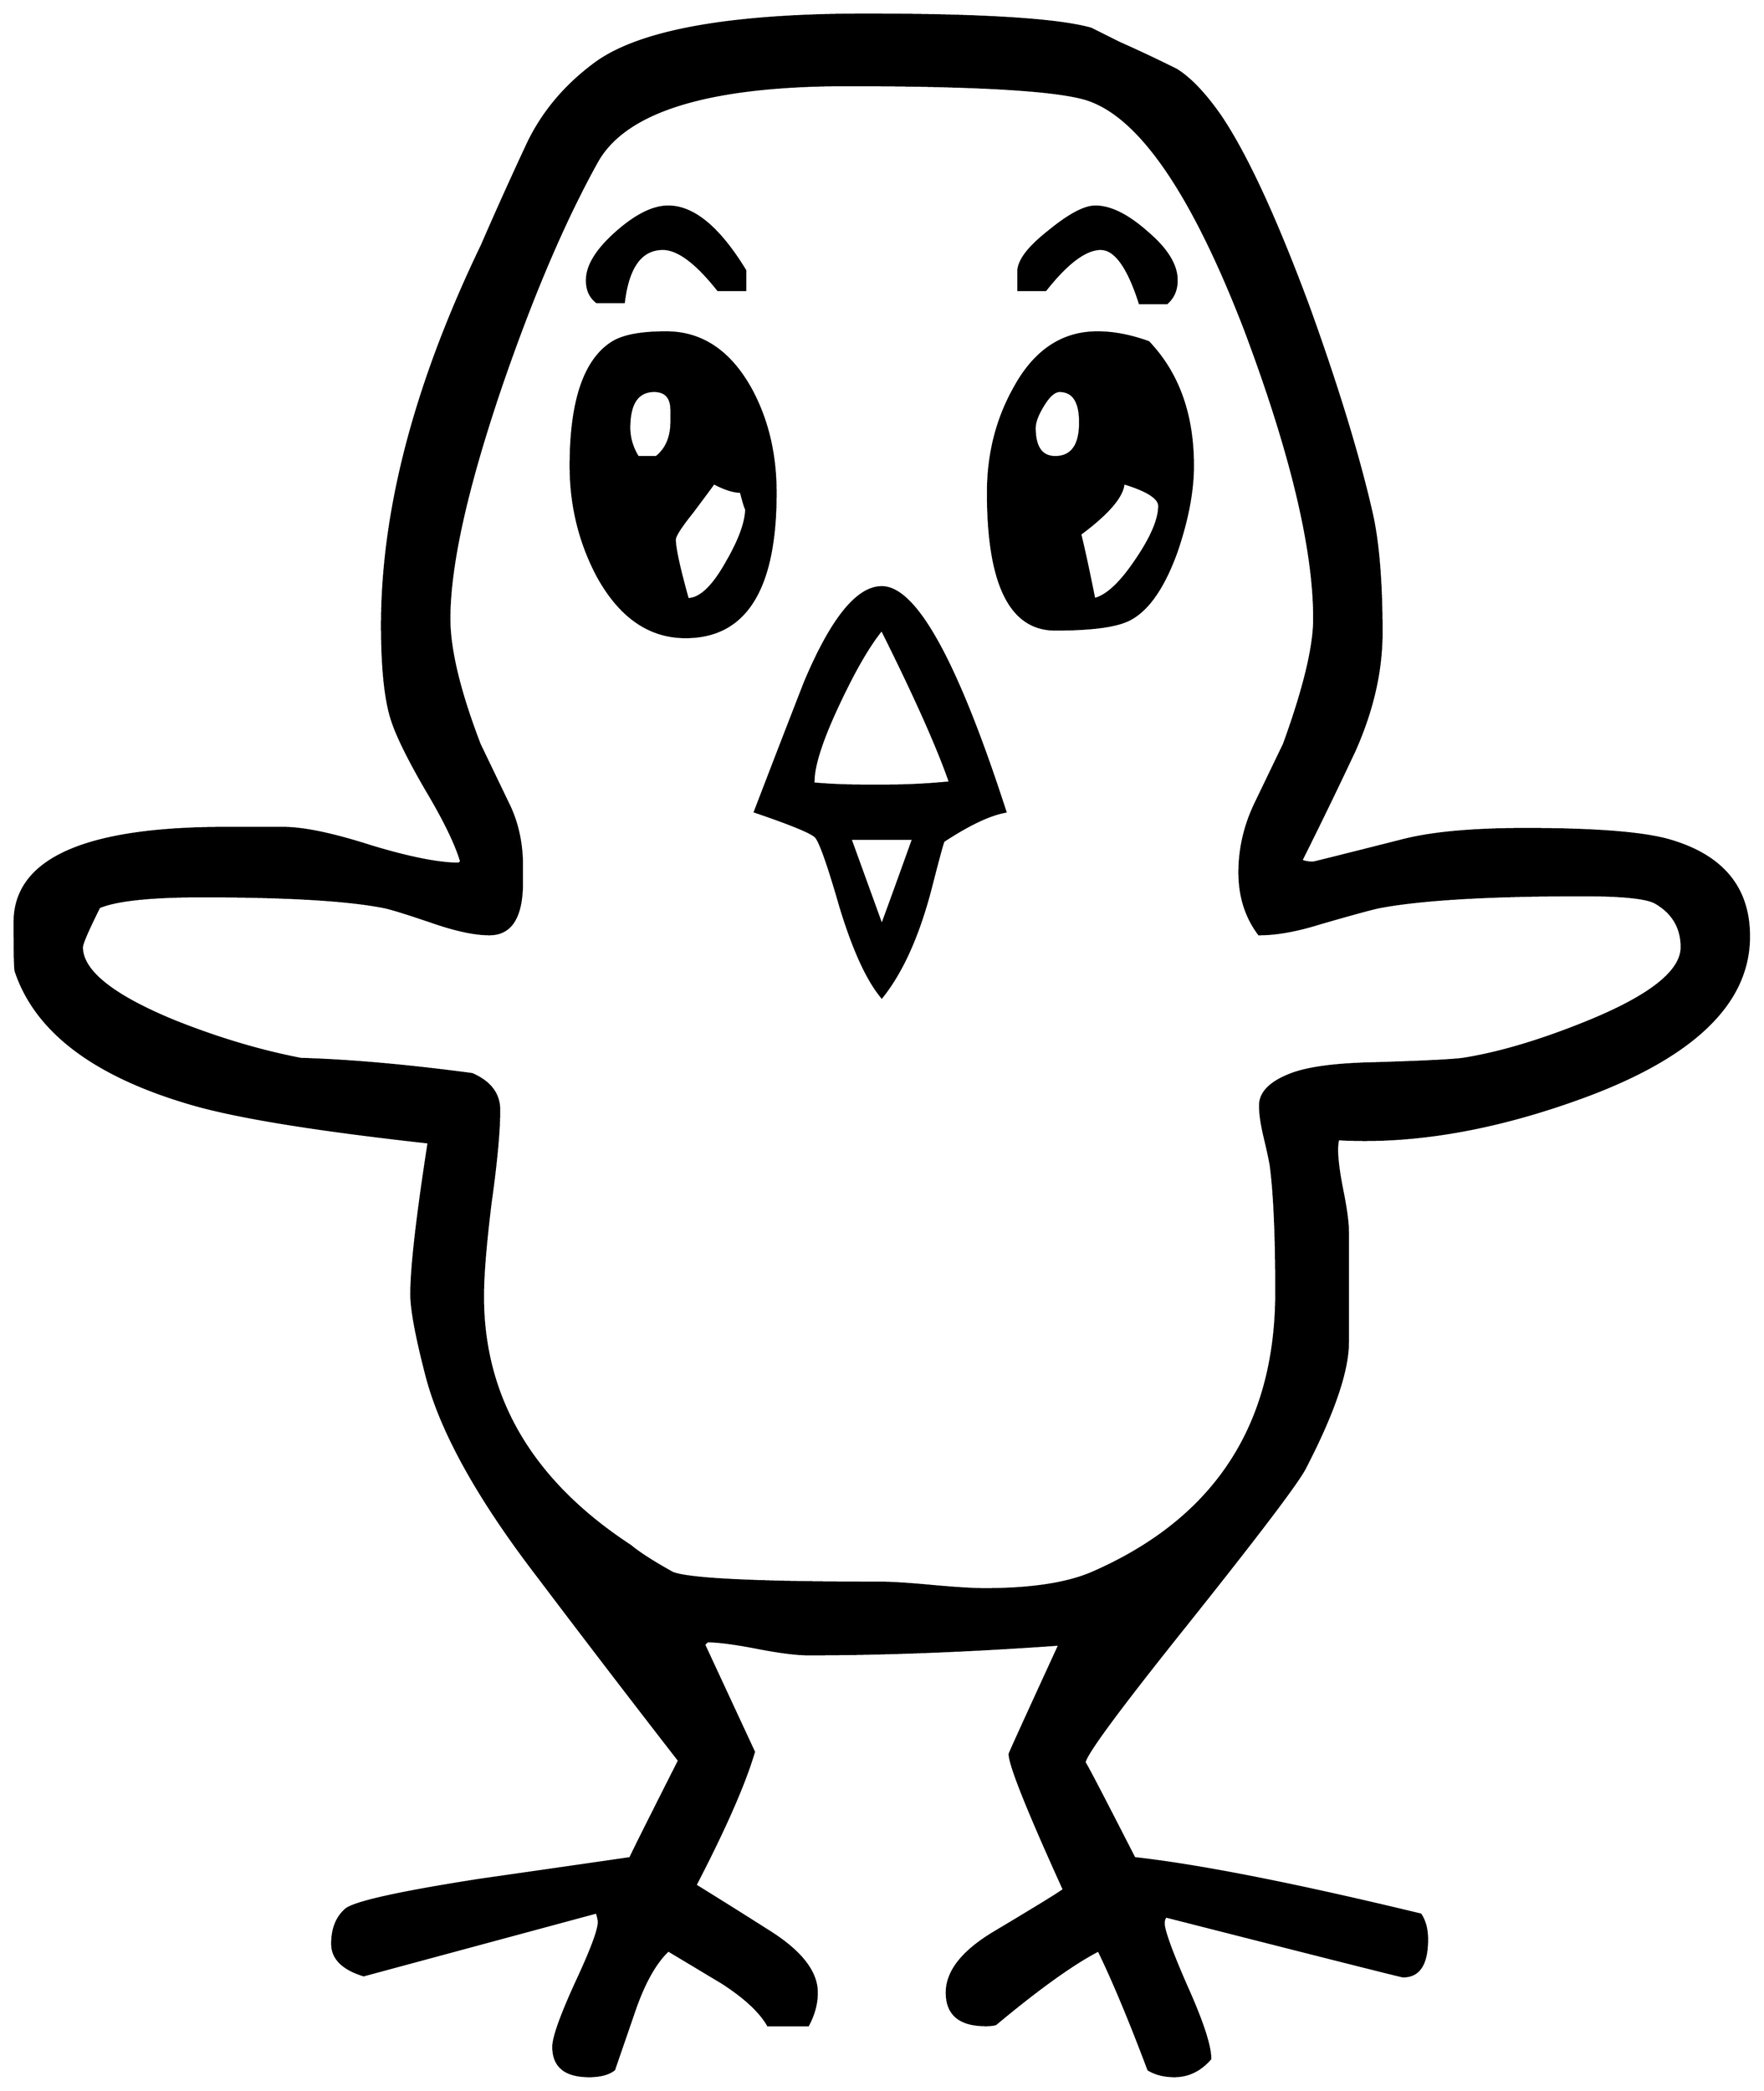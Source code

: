 


\begin{tikzpicture}[y=0.80pt, x=0.80pt, yscale=-1.0, xscale=1.0, inner sep=0pt, outer sep=0pt]
\begin{scope}[shift={(100.0,1678.0)},nonzero rule]
  \path[draw=.,fill=.,line width=1.600pt] (1682.0,-655.0) ..
    controls (1682.0,-594.333) and (1632.0,-545.333) ..
    (1532.0,-508.0) .. controls (1449.333,-477.333) and
    (1373.0,-464.0) .. (1303.0,-468.0) .. controls
    (1302.333,-465.333) and (1302.0,-462.0) .. (1302.0,-458.0) ..
    controls (1302.0,-449.333) and (1303.667,-436.667) ..
    (1307.0,-420.0) .. controls (1310.333,-403.333) and
    (1312.0,-390.667) .. (1312.0,-382.0) -- (1312.0,-281.0) ..
    controls (1312.0,-254.333) and (1298.667,-215.333) ..
    (1272.0,-164.0) .. controls (1264.0,-149.333) and
    (1227.0,-100.667) .. (1161.0,-18.0) .. controls (1099.667,58.667)
    and (1069.0,100.333) .. (1069.0,107.0) .. controls
    (1069.0,105.667) and (1084.333,135.0) .. (1115.0,195.0) ..
    controls (1175.0,201.667) and (1263.0,219.0) .. (1379.0,247.0)
    .. controls (1383.0,253.0) and (1385.0,260.667) ..
    (1385.0,270.0) .. controls (1385.0,292.667) and (1377.667,304.0)
    .. (1363.0,304.0) .. controls (1361.667,304.0) and
    (1289.0,285.667) .. (1145.0,249.0) -- (1145.0,248.0) ..
    controls (1143.0,249.333) and (1142.0,251.667) .. (1142.0,255.0)
    .. controls (1142.0,261.667) and (1149.0,281.0) ..
    (1163.0,313.0) .. controls (1177.667,345.667) and (1185.0,368.0)
    .. (1185.0,380.0) .. controls (1175.667,390.667) and
    (1164.667,396.0) .. (1152.0,396.0) .. controls (1142.667,396.0)
    and (1134.667,394.0) .. (1128.0,390.0) .. controls
    (1110.667,344.0) and (1095.333,307.333) .. (1082.0,280.0) ..
    controls (1058.667,292.0) and (1027.0,314.667) .. (987.0,348.0)
    .. controls (985.0,348.667) and (982.0,349.0) .. (978.0,349.0)
    .. controls (954.0,349.0) and (942.0,339.0) .. (942.0,319.0)
    .. controls (942.0,299.667) and (956.333,281.333) .. (985.0,264.0)
    .. controls (1026.333,239.333) and (1048.0,226.0) ..
    (1050.0,224.0) .. controls (1016.667,150.667) and (1000.0,109.0)
    .. (1000.0,99.0) .. controls (1000.0,98.333) and (1015.333,64.667)
    .. (1046.0,-2.0) .. controls (962.0,4.0) and (884.667,7.0) ..
    (814.0,7.0) .. controls (803.333,7.0) and (787.667,5.0) ..
    (767.0,1.0) .. controls (746.333,-3.0) and (731.0,-5.0) ..
    (721.0,-5.0) -- (718.0,-2.0) -- (764.0,97.0) .. controls
    (755.333,126.333) and (737.333,167.333) .. (710.0,220.0) .. controls
    (732.667,234.0) and (755.0,248.0) .. (777.0,262.0) .. controls
    (807.0,280.667) and (822.0,299.667) .. (822.0,319.0) .. controls
    (822.0,329.0) and (819.333,339.0) .. (814.0,349.0) --
    (777.0,349.0) .. controls (769.667,336.333) and (755.667,323.333) ..
    (735.0,310.0) .. controls (718.333,300.0) and (701.667,290.0) ..
    (685.0,280.0) .. controls (673.667,290.667) and (663.667,308.0) ..
    (655.0,332.0) .. controls (648.333,351.333) and (641.667,370.667) ..
    (635.0,390.0) .. controls (629.667,394.0) and (622.0,396.0) ..
    (612.0,396.0) .. controls (590.0,396.0) and (579.0,387.0) ..
    (579.0,369.0) .. controls (579.0,360.333) and (586.0,340.667) ..
    (600.0,310.0) .. controls (614.0,280.0) and (621.0,261.333) ..
    (621.0,254.0) .. controls (621.0,252.0) and (620.333,249.0) ..
    (619.0,245.0) -- (404.0,303.0) .. controls (384.667,297.0) and
    (375.0,287.333) .. (375.0,274.0) .. controls (375.0,260.0) and
    (379.333,249.333) .. (388.0,242.0) .. controls (397.333,235.333) and
    (438.333,226.333) .. (511.0,215.0) .. controls (557.667,208.333) and
    (604.0,201.667) .. (650.0,195.0) .. controls (650.667,193.0) and
    (665.667,163.0) .. (695.0,105.0) .. controls (651.0,48.333) and
    (607.333,-8.667) .. (564.0,-66.0) .. controls (509.333,-137.333) and
    (475.333,-198.667) .. (462.0,-250.0) .. controls (452.667,-286.0)
    and (448.0,-311.0) .. (448.0,-325.0) .. controls
    (448.0,-349.667) and (453.333,-396.333) .. (464.0,-465.0) ..
    controls (361.333,-476.333) and (289.0,-488.0) .. (247.0,-500.0)
    .. controls (156.333,-526.0) and (101.667,-567.0) ..
    (83.0,-623.0) .. controls (82.333,-625.0) and (82.0,-640.0) ..
    (82.0,-668.0) .. controls (82.0,-726.0) and (146.667,-755.0)
    .. (276.0,-755.0) -- (330.0,-755.0) .. controls
    (348.667,-755.0) and (375.667,-749.333) .. (411.0,-738.0) ..
    controls (446.333,-727.333) and (473.333,-722.0) .. (492.0,-722.0)
    -- (494.0,-724.0) .. controls (489.333,-740.0) and
    (478.667,-762.0) .. (462.0,-790.0) .. controls (445.333,-818.667)
    and (434.667,-840.333) .. (430.0,-855.0) .. controls
    (424.0,-873.667) and (421.0,-902.667) .. (421.0,-942.0) ..
    controls (421.0,-1048.0) and (451.667,-1164.667) ..
    (513.0,-1292.0) .. controls (526.333,-1322.667) and
    (540.0,-1353.0) .. (554.0,-1383.0) .. controls
    (568.0,-1413.667) and (589.667,-1439.667) .. (619.0,-1461.0) ..
    controls (660.333,-1490.333) and (743.0,-1505.0) ..
    (867.0,-1505.0) .. controls (975.0,-1505.0) and
    (1044.333,-1500.667) .. (1075.0,-1492.0) .. controls
    (1075.0,-1492.0) and (1083.667,-1487.667) .. (1101.0,-1479.0) ..
    controls (1119.0,-1471.0) and (1136.667,-1462.667) ..
    (1154.0,-1454.0) .. controls (1166.667,-1446.0) and
    (1180.0,-1432.0) .. (1194.0,-1412.0) .. controls
    (1218.0,-1376.667) and (1245.333,-1317.667) .. (1276.0,-1235.0) ..
    controls (1302.667,-1161.0) and (1322.0,-1097.667) ..
    (1334.0,-1045.0) .. controls (1340.0,-1018.333) and
    (1343.0,-981.667) .. (1343.0,-935.0) .. controls
    (1343.0,-899.667) and (1334.667,-863.333) .. (1318.0,-826.0) ..
    controls (1302.0,-792.0) and (1285.667,-758.333) ..
    (1269.0,-725.0) .. controls (1271.667,-723.667) and
    (1275.333,-723.0) .. (1280.0,-723.0) .. controls
    (1280.667,-723.0) and (1308.667,-730.0) .. (1364.0,-744.0) ..
    controls (1390.667,-750.667) and (1428.0,-754.0) ..
    (1476.0,-754.0) .. controls (1538.667,-754.0) and
    (1582.333,-750.667) .. (1607.0,-744.0) .. controls
    (1657.0,-730.0) and (1682.0,-700.333) .. (1682.0,-655.0) --
    cycle(1620.0,-645.0) .. controls (1620.0,-663.0) and
    (1612.0,-676.667) .. (1596.0,-686.0) .. controls
    (1588.0,-690.667) and (1565.667,-693.0) .. (1529.0,-693.0) ..
    controls (1442.333,-693.0) and (1379.667,-689.333) ..
    (1341.0,-682.0) .. controls (1334.333,-680.667) and
    (1316.0,-675.667) .. (1286.0,-667.0) .. controls
    (1264.667,-660.333) and (1246.0,-657.0) .. (1230.0,-657.0) ..
    controls (1218.0,-673.0) and (1212.0,-692.0) ..
    (1212.0,-714.0) .. controls (1212.0,-735.333) and
    (1216.667,-756.0) .. (1226.0,-776.0) .. controls
    (1243.333,-812.0) and (1252.333,-830.667) .. (1253.0,-832.0) ..
    controls (1271.667,-883.333) and (1281.0,-922.0) ..
    (1281.0,-948.0) .. controls (1281.0,-1012.667) and
    (1259.667,-1101.667) .. (1217.0,-1215.0) .. controls
    (1168.333,-1341.0) and (1119.667,-1411.667) .. (1071.0,-1427.0) ..
    controls (1043.0,-1435.667) and (969.333,-1440.0) ..
    (850.0,-1440.0) .. controls (722.0,-1440.0) and
    (645.0,-1416.333) .. (619.0,-1369.0) .. controls
    (589.0,-1315.0) and (559.667,-1246.333) .. (531.0,-1163.0) ..
    controls (499.0,-1069.0) and (483.0,-997.333) ..
    (483.0,-948.0) .. controls (483.0,-919.333) and (492.333,-880.667)
    .. (511.0,-832.0) .. controls (519.667,-814.0) and
    (528.333,-796.0) .. (537.0,-778.0) .. controls (545.667,-760.667)
    and (550.0,-741.333) .. (550.0,-720.0) -- (550.0,-705.0) ..
    controls (550.0,-673.0) and (540.0,-657.0) .. (520.0,-657.0)
    .. controls (507.333,-657.0) and (491.0,-660.333) ..
    (471.0,-667.0) .. controls (445.667,-675.667) and (429.667,-680.667)
    .. (423.0,-682.0) .. controls (389.667,-688.667) and
    (333.667,-692.0) .. (255.0,-692.0) .. controls (207.667,-692.0)
    and (176.0,-688.667) .. (160.0,-682.0) .. controls
    (149.333,-660.667) and (144.0,-648.333) .. (144.0,-645.0) ..
    controls (144.0,-623.0) and (172.333,-600.333) .. (229.0,-577.0)
    .. controls (269.0,-561.0) and (308.0,-549.333) ..
    (346.0,-542.0) .. controls (391.333,-540.667) and (444.0,-536.0)
    .. (504.0,-528.0) .. controls (520.667,-520.667) and
    (529.0,-509.667) .. (529.0,-495.0) .. controls (529.0,-475.667)
    and (526.333,-447.0) .. (521.0,-409.0) .. controls
    (516.333,-371.0) and (514.0,-342.333) .. (514.0,-323.0) ..
    controls (514.0,-229.0) and (559.333,-152.333) .. (650.0,-93.0)
    .. controls (658.0,-86.333) and (671.0,-78.0) .. (689.0,-68.0)
    .. controls (704.333,-62.0) and (768.0,-59.0) .. (880.0,-59.0)
    .. controls (890.667,-59.0) and (906.667,-58.0) .. (928.0,-56.0)
    .. controls (950.0,-54.0) and (966.333,-53.0) .. (977.0,-53.0)
    .. controls (1019.667,-53.0) and (1052.667,-58.0) ..
    (1076.0,-68.0) .. controls (1189.333,-117.333) and
    (1246.0,-203.667) .. (1246.0,-327.0) .. controls
    (1246.0,-378.333) and (1244.333,-417.0) .. (1241.0,-443.0) ..
    controls (1240.333,-447.667) and (1238.333,-457.0) ..
    (1235.0,-471.0) .. controls (1232.333,-482.333) and
    (1231.0,-491.667) .. (1231.0,-499.0) .. controls
    (1231.0,-511.0) and (1240.667,-520.667) .. (1260.0,-528.0) ..
    controls (1276.0,-534.0) and (1301.667,-537.333) ..
    (1337.0,-538.0) .. controls (1381.0,-539.333) and
    (1408.0,-540.667) .. (1418.0,-542.0) .. controls
    (1452.0,-547.333) and (1491.0,-559.0) .. (1535.0,-577.0) ..
    controls (1591.667,-600.333) and (1620.0,-623.0) ..
    (1620.0,-645.0) -- cycle(1154.0,-1260.0) .. controls
    (1154.0,-1251.333) and (1151.0,-1244.333) .. (1145.0,-1239.0) --
    (1120.0,-1239.0) .. controls (1109.333,-1272.333) and
    (1097.333,-1289.0) .. (1084.0,-1289.0) .. controls
    (1070.0,-1289.0) and (1053.0,-1276.333) .. (1033.0,-1251.0) --
    (1008.0,-1251.0) -- (1008.0,-1268.0) .. controls
    (1008.0,-1278.0) and (1017.333,-1290.333) .. (1036.0,-1305.0) ..
    controls (1054.667,-1320.333) and (1069.0,-1328.0) ..
    (1079.0,-1328.0) .. controls (1093.0,-1328.0) and
    (1109.0,-1320.0) .. (1127.0,-1304.0) .. controls
    (1145.0,-1288.667) and (1154.0,-1274.0) .. (1154.0,-1260.0) --
    cycle(1169.0,-1089.0) .. controls (1169.0,-1065.667) and
    (1164.0,-1039.333) .. (1154.0,-1010.0) .. controls
    (1142.0,-976.667) and (1127.333,-955.667) .. (1110.0,-947.0) ..
    controls (1098.0,-941.0) and (1075.333,-938.0) ..
    (1042.0,-938.0) .. controls (1000.667,-938.0) and
    (980.0,-980.0) .. (980.0,-1064.0) .. controls
    (980.0,-1099.333) and (988.0,-1131.333) .. (1004.0,-1160.0) ..
    controls (1022.667,-1194.667) and (1048.333,-1212.0) ..
    (1081.0,-1212.0) .. controls (1095.667,-1212.0) and
    (1111.333,-1209.0) .. (1128.0,-1203.0) .. controls
    (1155.333,-1174.333) and (1169.0,-1136.333) .. (1169.0,-1089.0) --
    cycle(756.0,-1251.0) -- (731.0,-1251.0) .. controls
    (711.0,-1276.333) and (694.0,-1289.0) .. (680.0,-1289.0) ..
    controls (660.0,-1289.0) and (648.0,-1272.667) ..
    (644.0,-1240.0) -- (619.0,-1240.0) .. controls
    (613.0,-1244.667) and (610.0,-1251.333) .. (610.0,-1260.0) ..
    controls (610.0,-1273.333) and (619.0,-1288.0) ..
    (637.0,-1304.0) .. controls (655.0,-1320.0) and
    (671.0,-1328.0) .. (685.0,-1328.0) .. controls
    (708.333,-1328.0) and (732.0,-1308.333) .. (756.0,-1269.0) --
    (756.0,-1251.0) -- cycle(784.0,-1064.0) .. controls
    (784.0,-975.333) and (756.333,-931.0) .. (701.0,-931.0) ..
    controls (667.667,-931.0) and (640.667,-949.667) .. (620.0,-987.0)
    .. controls (603.333,-1018.333) and (595.0,-1052.333) ..
    (595.0,-1089.0) .. controls (595.0,-1149.0) and
    (608.0,-1187.0) .. (634.0,-1203.0) .. controls
    (644.0,-1209.0) and (660.333,-1212.0) .. (683.0,-1212.0) ..
    controls (715.667,-1212.0) and (741.667,-1194.667) ..
    (761.0,-1160.0) .. controls (776.333,-1132.0) and
    (784.0,-1100.0) .. (784.0,-1064.0) -- cycle(996.0,-770.0) ..
    controls (981.333,-767.333) and (962.333,-758.333) .. (939.0,-743.0)
    .. controls (938.333,-742.333) and (934.333,-727.667) ..
    (927.0,-699.0) .. controls (915.667,-655.667) and (900.667,-622.333)
    .. (882.0,-599.0) .. controls (868.667,-615.0) and
    (856.0,-642.667) .. (844.0,-682.0) .. controls (832.667,-721.333)
    and (825.0,-743.0) .. (821.0,-747.0) .. controls
    (817.0,-751.0) and (798.333,-758.667) .. (765.0,-770.0) ..
    controls (780.333,-810.0) and (795.667,-849.667) .. (811.0,-889.0)
    .. controls (835.667,-947.667) and (859.333,-977.0) ..
    (882.0,-977.0) .. controls (913.333,-977.0) and (951.333,-908.0)
    .. (996.0,-770.0) -- cycle(1065.0,-1129.0) .. controls
    (1065.0,-1148.333) and (1058.667,-1158.0) .. (1046.0,-1158.0) ..
    controls (1041.333,-1158.0) and (1036.333,-1153.667) ..
    (1031.0,-1145.0) .. controls (1025.667,-1136.333) and
    (1023.0,-1129.333) .. (1023.0,-1124.0) .. controls
    (1023.0,-1106.0) and (1029.333,-1097.0) .. (1042.0,-1097.0) ..
    controls (1057.333,-1097.0) and (1065.0,-1107.667) ..
    (1065.0,-1129.0) -- cycle(1138.0,-1052.0) .. controls
    (1138.0,-1059.333) and (1127.0,-1066.333) .. (1105.0,-1073.0) ..
    controls (1104.333,-1061.0) and (1091.0,-1045.333) ..
    (1065.0,-1026.0) .. controls (1068.333,-1012.667) and
    (1072.667,-992.667) .. (1078.0,-966.0) .. controls
    (1089.333,-968.667) and (1102.0,-980.333) .. (1116.0,-1001.0) ..
    controls (1130.667,-1022.333) and (1138.0,-1039.333) ..
    (1138.0,-1052.0) -- cycle(688.0,-1130.0) -- (688.0,-1140.0)
    .. controls (688.0,-1152.0) and (682.667,-1158.0) ..
    (672.0,-1158.0) .. controls (656.667,-1158.0) and
    (649.0,-1146.667) .. (649.0,-1124.0) .. controls
    (649.0,-1114.667) and (651.667,-1105.667) .. (657.0,-1097.0) --
    (674.0,-1097.0) .. controls (683.333,-1104.333) and
    (688.0,-1115.333) .. (688.0,-1130.0) -- cycle(945.0,-797.0) ..
    controls (933.667,-829.667) and (912.667,-876.667) .. (882.0,-938.0)
    .. controls (870.0,-923.333) and (856.667,-900.333) ..
    (842.0,-869.0) .. controls (826.0,-835.0) and (818.333,-810.667)
    .. (819.0,-796.0) .. controls (833.667,-794.667) and
    (850.0,-794.0) .. (868.0,-794.0) -- (884.0,-794.0) ..
    controls (904.667,-794.0) and (925.0,-795.0) .. (945.0,-797.0)
    -- cycle(757.0,-1050.0) .. controls (757.0,-1047.333) and
    (755.333,-1052.333) .. (752.0,-1065.0) .. controls
    (745.333,-1065.0) and (737.0,-1067.667) .. (727.0,-1073.0) ..
    controls (725.667,-1071.0) and (719.0,-1062.0) ..
    (707.0,-1046.0) .. controls (696.333,-1032.667) and
    (691.0,-1024.333) .. (691.0,-1021.0) .. controls
    (691.0,-1013.0) and (695.0,-994.667) .. (703.0,-966.0) ..
    controls (714.333,-966.0) and (726.333,-977.333) ..
    (739.0,-1000.0) .. controls (751.0,-1020.667) and
    (757.0,-1037.333) .. (757.0,-1050.0) -- cycle(911.0,-745.0) --
    (853.0,-745.0) -- (882.0,-665.0) .. controls (888.667,-683.0)
    and (898.333,-709.667) .. (911.0,-745.0) -- cycle;
\end{scope}

\end{tikzpicture}

